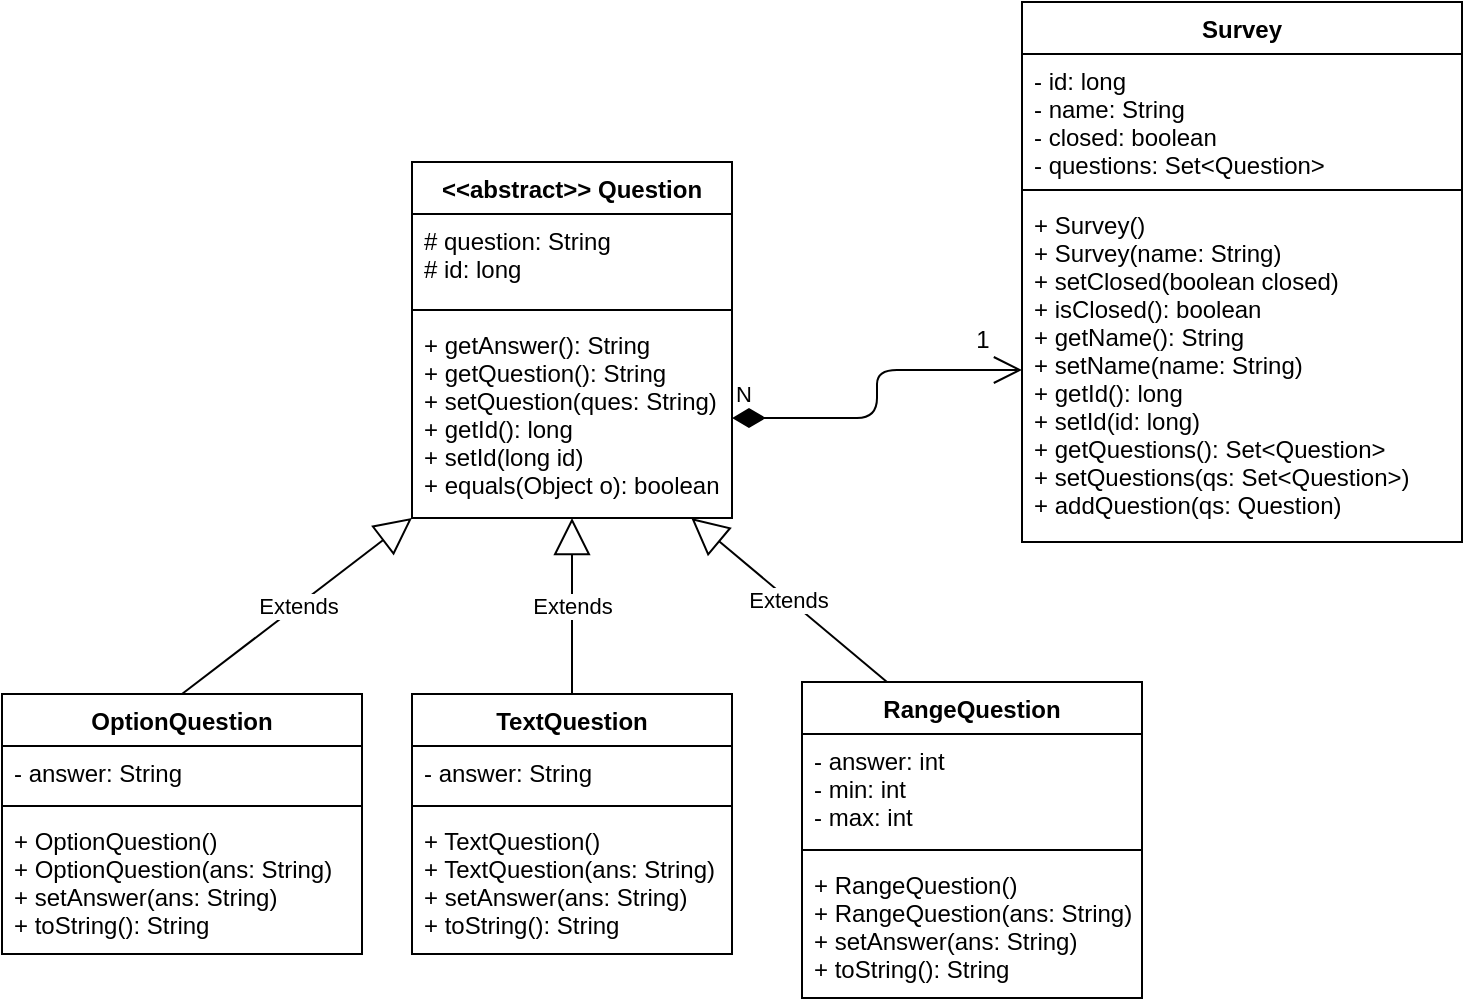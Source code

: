 <mxfile version="12.8.2" type="device"><diagram id="P9JHT1L8HUMbI5LIfDUt" name="Page-1"><mxGraphModel dx="906" dy="490" grid="1" gridSize="10" guides="1" tooltips="1" connect="1" arrows="1" fold="1" page="1" pageScale="1" pageWidth="850" pageHeight="1100" math="0" shadow="0"><root><mxCell id="0"/><mxCell id="1" parent="0"/><mxCell id="W_-J-p1eaOUHchFhhotB-1" value="Survey" style="swimlane;fontStyle=1;align=center;verticalAlign=top;childLayout=stackLayout;horizontal=1;startSize=26;horizontalStack=0;resizeParent=1;resizeParentMax=0;resizeLast=0;collapsible=1;marginBottom=0;" vertex="1" parent="1"><mxGeometry x="570" y="20" width="220" height="270" as="geometry"/></mxCell><mxCell id="W_-J-p1eaOUHchFhhotB-2" value="- id: long&#xA;- name: String&#xA;- closed: boolean&#xA;- questions: Set&lt;Question&gt;&#xA;" style="text;strokeColor=none;fillColor=none;align=left;verticalAlign=top;spacingLeft=4;spacingRight=4;overflow=hidden;rotatable=0;points=[[0,0.5],[1,0.5]];portConstraint=eastwest;" vertex="1" parent="W_-J-p1eaOUHchFhhotB-1"><mxGeometry y="26" width="220" height="64" as="geometry"/></mxCell><mxCell id="W_-J-p1eaOUHchFhhotB-3" value="" style="line;strokeWidth=1;fillColor=none;align=left;verticalAlign=middle;spacingTop=-1;spacingLeft=3;spacingRight=3;rotatable=0;labelPosition=right;points=[];portConstraint=eastwest;" vertex="1" parent="W_-J-p1eaOUHchFhhotB-1"><mxGeometry y="90" width="220" height="8" as="geometry"/></mxCell><mxCell id="W_-J-p1eaOUHchFhhotB-4" value="+ Survey()&#xA;+ Survey(name: String)&#xA;+ setClosed(boolean closed)&#xA;+ isClosed(): boolean&#xA;+ getName(): String&#xA;+ setName(name: String)&#xA;+ getId(): long&#xA;+ setId(id: long)&#xA;+ getQuestions(): Set&lt;Question&gt;&#xA;+ setQuestions(qs: Set&lt;Question&gt;)&#xA;+ addQuestion(qs: Question)&#xA;" style="text;strokeColor=none;fillColor=none;align=left;verticalAlign=top;spacingLeft=4;spacingRight=4;overflow=hidden;rotatable=0;points=[[0,0.5],[1,0.5]];portConstraint=eastwest;" vertex="1" parent="W_-J-p1eaOUHchFhhotB-1"><mxGeometry y="98" width="220" height="172" as="geometry"/></mxCell><mxCell id="W_-J-p1eaOUHchFhhotB-5" value="&lt;&lt;abstract&gt;&gt; Question" style="swimlane;fontStyle=1;align=center;verticalAlign=top;childLayout=stackLayout;horizontal=1;startSize=26;horizontalStack=0;resizeParent=1;resizeParentMax=0;resizeLast=0;collapsible=1;marginBottom=0;" vertex="1" parent="1"><mxGeometry x="265" y="100" width="160" height="178" as="geometry"/></mxCell><mxCell id="W_-J-p1eaOUHchFhhotB-6" value="# question: String&#xA;# id: long&#xA;" style="text;strokeColor=none;fillColor=none;align=left;verticalAlign=top;spacingLeft=4;spacingRight=4;overflow=hidden;rotatable=0;points=[[0,0.5],[1,0.5]];portConstraint=eastwest;" vertex="1" parent="W_-J-p1eaOUHchFhhotB-5"><mxGeometry y="26" width="160" height="44" as="geometry"/></mxCell><mxCell id="W_-J-p1eaOUHchFhhotB-7" value="" style="line;strokeWidth=1;fillColor=none;align=left;verticalAlign=middle;spacingTop=-1;spacingLeft=3;spacingRight=3;rotatable=0;labelPosition=right;points=[];portConstraint=eastwest;" vertex="1" parent="W_-J-p1eaOUHchFhhotB-5"><mxGeometry y="70" width="160" height="8" as="geometry"/></mxCell><mxCell id="W_-J-p1eaOUHchFhhotB-8" value="+ getAnswer(): String&#xA;+ getQuestion(): String&#xA;+ setQuestion(ques: String)&#xA;+ getId(): long&#xA;+ setId(long id)&#xA;+ equals(Object o): boolean&#xA;" style="text;strokeColor=none;fillColor=none;align=left;verticalAlign=top;spacingLeft=4;spacingRight=4;overflow=hidden;rotatable=0;points=[[0,0.5],[1,0.5]];portConstraint=eastwest;" vertex="1" parent="W_-J-p1eaOUHchFhhotB-5"><mxGeometry y="78" width="160" height="100" as="geometry"/></mxCell><mxCell id="W_-J-p1eaOUHchFhhotB-9" value="TextQuestion" style="swimlane;fontStyle=1;align=center;verticalAlign=top;childLayout=stackLayout;horizontal=1;startSize=26;horizontalStack=0;resizeParent=1;resizeParentMax=0;resizeLast=0;collapsible=1;marginBottom=0;" vertex="1" parent="1"><mxGeometry x="265" y="366" width="160" height="130" as="geometry"/></mxCell><mxCell id="W_-J-p1eaOUHchFhhotB-10" value="- answer: String" style="text;strokeColor=none;fillColor=none;align=left;verticalAlign=top;spacingLeft=4;spacingRight=4;overflow=hidden;rotatable=0;points=[[0,0.5],[1,0.5]];portConstraint=eastwest;" vertex="1" parent="W_-J-p1eaOUHchFhhotB-9"><mxGeometry y="26" width="160" height="26" as="geometry"/></mxCell><mxCell id="W_-J-p1eaOUHchFhhotB-11" value="" style="line;strokeWidth=1;fillColor=none;align=left;verticalAlign=middle;spacingTop=-1;spacingLeft=3;spacingRight=3;rotatable=0;labelPosition=right;points=[];portConstraint=eastwest;" vertex="1" parent="W_-J-p1eaOUHchFhhotB-9"><mxGeometry y="52" width="160" height="8" as="geometry"/></mxCell><mxCell id="W_-J-p1eaOUHchFhhotB-12" value="+ TextQuestion()&#xA;+ TextQuestion(ans: String)&#xA;+ setAnswer(ans: String)&#xA;+ toString(): String&#xA;&#xA;" style="text;strokeColor=none;fillColor=none;align=left;verticalAlign=top;spacingLeft=4;spacingRight=4;overflow=hidden;rotatable=0;points=[[0,0.5],[1,0.5]];portConstraint=eastwest;" vertex="1" parent="W_-J-p1eaOUHchFhhotB-9"><mxGeometry y="60" width="160" height="70" as="geometry"/></mxCell><mxCell id="W_-J-p1eaOUHchFhhotB-13" value="RangeQuestion" style="swimlane;fontStyle=1;align=center;verticalAlign=top;childLayout=stackLayout;horizontal=1;startSize=26;horizontalStack=0;resizeParent=1;resizeParentMax=0;resizeLast=0;collapsible=1;marginBottom=0;" vertex="1" parent="1"><mxGeometry x="460" y="360" width="170" height="158" as="geometry"/></mxCell><mxCell id="W_-J-p1eaOUHchFhhotB-14" value="- answer: int&#xA;- min: int&#xA;- max: int&#xA;" style="text;strokeColor=none;fillColor=none;align=left;verticalAlign=top;spacingLeft=4;spacingRight=4;overflow=hidden;rotatable=0;points=[[0,0.5],[1,0.5]];portConstraint=eastwest;" vertex="1" parent="W_-J-p1eaOUHchFhhotB-13"><mxGeometry y="26" width="170" height="54" as="geometry"/></mxCell><mxCell id="W_-J-p1eaOUHchFhhotB-15" value="" style="line;strokeWidth=1;fillColor=none;align=left;verticalAlign=middle;spacingTop=-1;spacingLeft=3;spacingRight=3;rotatable=0;labelPosition=right;points=[];portConstraint=eastwest;" vertex="1" parent="W_-J-p1eaOUHchFhhotB-13"><mxGeometry y="80" width="170" height="8" as="geometry"/></mxCell><mxCell id="W_-J-p1eaOUHchFhhotB-16" value="+ RangeQuestion()&#xA;+ RangeQuestion(ans: String)&#xA;+ setAnswer(ans: String)&#xA;+ toString(): String&#xA;&#xA;&#xA;&#xA;" style="text;strokeColor=none;fillColor=none;align=left;verticalAlign=top;spacingLeft=4;spacingRight=4;overflow=hidden;rotatable=0;points=[[0,0.5],[1,0.5]];portConstraint=eastwest;" vertex="1" parent="W_-J-p1eaOUHchFhhotB-13"><mxGeometry y="88" width="170" height="70" as="geometry"/></mxCell><mxCell id="W_-J-p1eaOUHchFhhotB-17" value="OptionQuestion" style="swimlane;fontStyle=1;align=center;verticalAlign=top;childLayout=stackLayout;horizontal=1;startSize=26;horizontalStack=0;resizeParent=1;resizeParentMax=0;resizeLast=0;collapsible=1;marginBottom=0;" vertex="1" parent="1"><mxGeometry x="60" y="366" width="180" height="130" as="geometry"/></mxCell><mxCell id="W_-J-p1eaOUHchFhhotB-18" value="- answer: String" style="text;strokeColor=none;fillColor=none;align=left;verticalAlign=top;spacingLeft=4;spacingRight=4;overflow=hidden;rotatable=0;points=[[0,0.5],[1,0.5]];portConstraint=eastwest;" vertex="1" parent="W_-J-p1eaOUHchFhhotB-17"><mxGeometry y="26" width="180" height="26" as="geometry"/></mxCell><mxCell id="W_-J-p1eaOUHchFhhotB-19" value="" style="line;strokeWidth=1;fillColor=none;align=left;verticalAlign=middle;spacingTop=-1;spacingLeft=3;spacingRight=3;rotatable=0;labelPosition=right;points=[];portConstraint=eastwest;" vertex="1" parent="W_-J-p1eaOUHchFhhotB-17"><mxGeometry y="52" width="180" height="8" as="geometry"/></mxCell><mxCell id="W_-J-p1eaOUHchFhhotB-20" value="+ OptionQuestion()&#xA;+ OptionQuestion(ans: String)&#xA;+ setAnswer(ans: String)&#xA;+ toString(): String&#xA;&#xA;&#xA;&#xA;" style="text;strokeColor=none;fillColor=none;align=left;verticalAlign=top;spacingLeft=4;spacingRight=4;overflow=hidden;rotatable=0;points=[[0,0.5],[1,0.5]];portConstraint=eastwest;" vertex="1" parent="W_-J-p1eaOUHchFhhotB-17"><mxGeometry y="60" width="180" height="70" as="geometry"/></mxCell><mxCell id="W_-J-p1eaOUHchFhhotB-22" value="Extends" style="endArrow=block;endSize=16;endFill=0;html=1;exitX=0.5;exitY=0;exitDx=0;exitDy=0;entryX=0;entryY=1;entryDx=0;entryDy=0;" edge="1" parent="1" source="W_-J-p1eaOUHchFhhotB-17" target="W_-J-p1eaOUHchFhhotB-5"><mxGeometry width="160" relative="1" as="geometry"><mxPoint x="380" y="310" as="sourcePoint"/><mxPoint x="540" y="310" as="targetPoint"/></mxGeometry></mxCell><mxCell id="W_-J-p1eaOUHchFhhotB-23" value="Extends" style="endArrow=block;endSize=16;endFill=0;html=1;exitX=0.5;exitY=0;exitDx=0;exitDy=0;entryX=0.5;entryY=1;entryDx=0;entryDy=0;" edge="1" parent="1" source="W_-J-p1eaOUHchFhhotB-9" target="W_-J-p1eaOUHchFhhotB-5"><mxGeometry width="160" relative="1" as="geometry"><mxPoint x="160" y="376" as="sourcePoint"/><mxPoint x="275" y="288" as="targetPoint"/></mxGeometry></mxCell><mxCell id="W_-J-p1eaOUHchFhhotB-24" value="Extends" style="endArrow=block;endSize=16;endFill=0;html=1;exitX=0.25;exitY=0;exitDx=0;exitDy=0;" edge="1" parent="1" source="W_-J-p1eaOUHchFhhotB-13" target="W_-J-p1eaOUHchFhhotB-8"><mxGeometry width="160" relative="1" as="geometry"><mxPoint x="170" y="386" as="sourcePoint"/><mxPoint x="410" y="290" as="targetPoint"/></mxGeometry></mxCell><mxCell id="W_-J-p1eaOUHchFhhotB-25" value="N" style="endArrow=open;html=1;endSize=12;startArrow=diamondThin;startSize=14;startFill=1;edgeStyle=orthogonalEdgeStyle;align=left;verticalAlign=bottom;entryX=0;entryY=0.5;entryDx=0;entryDy=0;exitX=1;exitY=0.5;exitDx=0;exitDy=0;" edge="1" parent="1" source="W_-J-p1eaOUHchFhhotB-8" target="W_-J-p1eaOUHchFhhotB-4"><mxGeometry x="-1" y="3" relative="1" as="geometry"><mxPoint x="360" y="200" as="sourcePoint"/><mxPoint x="520" y="200" as="targetPoint"/></mxGeometry></mxCell><mxCell id="W_-J-p1eaOUHchFhhotB-26" value="1" style="text;html=1;align=center;verticalAlign=middle;resizable=0;points=[];autosize=1;" vertex="1" parent="1"><mxGeometry x="540" y="179" width="20" height="20" as="geometry"/></mxCell></root></mxGraphModel></diagram></mxfile>